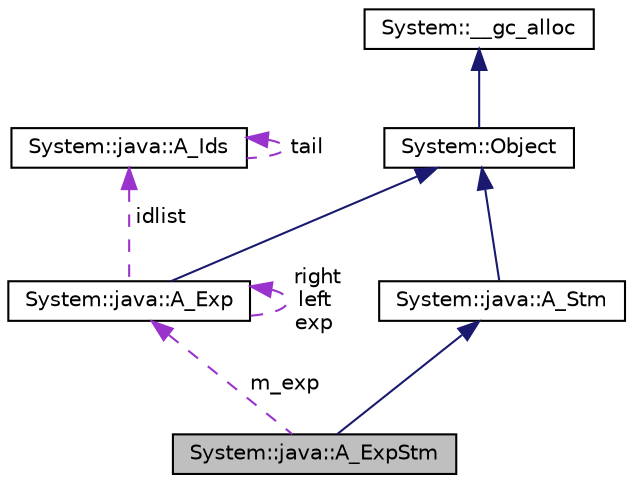 digraph G
{
  edge [fontname="Helvetica",fontsize="10",labelfontname="Helvetica",labelfontsize="10"];
  node [fontname="Helvetica",fontsize="10",shape=record];
  Node1 [label="System::java::A_ExpStm",height=0.2,width=0.4,color="black", fillcolor="grey75", style="filled" fontcolor="black"];
  Node2 -> Node1 [dir="back",color="midnightblue",fontsize="10",style="solid",fontname="Helvetica"];
  Node2 [label="System::java::A_Stm",height=0.2,width=0.4,color="black", fillcolor="white", style="filled",URL="$class_system_1_1java_1_1_a___stm.html"];
  Node3 -> Node2 [dir="back",color="midnightblue",fontsize="10",style="solid",fontname="Helvetica"];
  Node3 [label="System::Object",height=0.2,width=0.4,color="black", fillcolor="white", style="filled",URL="$class_system_1_1_object.html"];
  Node4 -> Node3 [dir="back",color="midnightblue",fontsize="10",style="solid",fontname="Helvetica"];
  Node4 [label="System::__gc_alloc",height=0.2,width=0.4,color="black", fillcolor="white", style="filled",URL="$class_system_1_1____gc__alloc.html"];
  Node5 -> Node1 [dir="back",color="darkorchid3",fontsize="10",style="dashed",label=" m_exp" ,fontname="Helvetica"];
  Node5 [label="System::java::A_Exp",height=0.2,width=0.4,color="black", fillcolor="white", style="filled",URL="$class_system_1_1java_1_1_a___exp.html"];
  Node3 -> Node5 [dir="back",color="midnightblue",fontsize="10",style="solid",fontname="Helvetica"];
  Node5 -> Node5 [dir="back",color="darkorchid3",fontsize="10",style="dashed",label=" right\nleft\nexp" ,fontname="Helvetica"];
  Node6 -> Node5 [dir="back",color="darkorchid3",fontsize="10",style="dashed",label=" idlist" ,fontname="Helvetica"];
  Node6 [label="System::java::A_Ids",height=0.2,width=0.4,color="black", fillcolor="white", style="filled",URL="$class_system_1_1java_1_1_a___ids.html"];
  Node6 -> Node6 [dir="back",color="darkorchid3",fontsize="10",style="dashed",label=" tail" ,fontname="Helvetica"];
}

